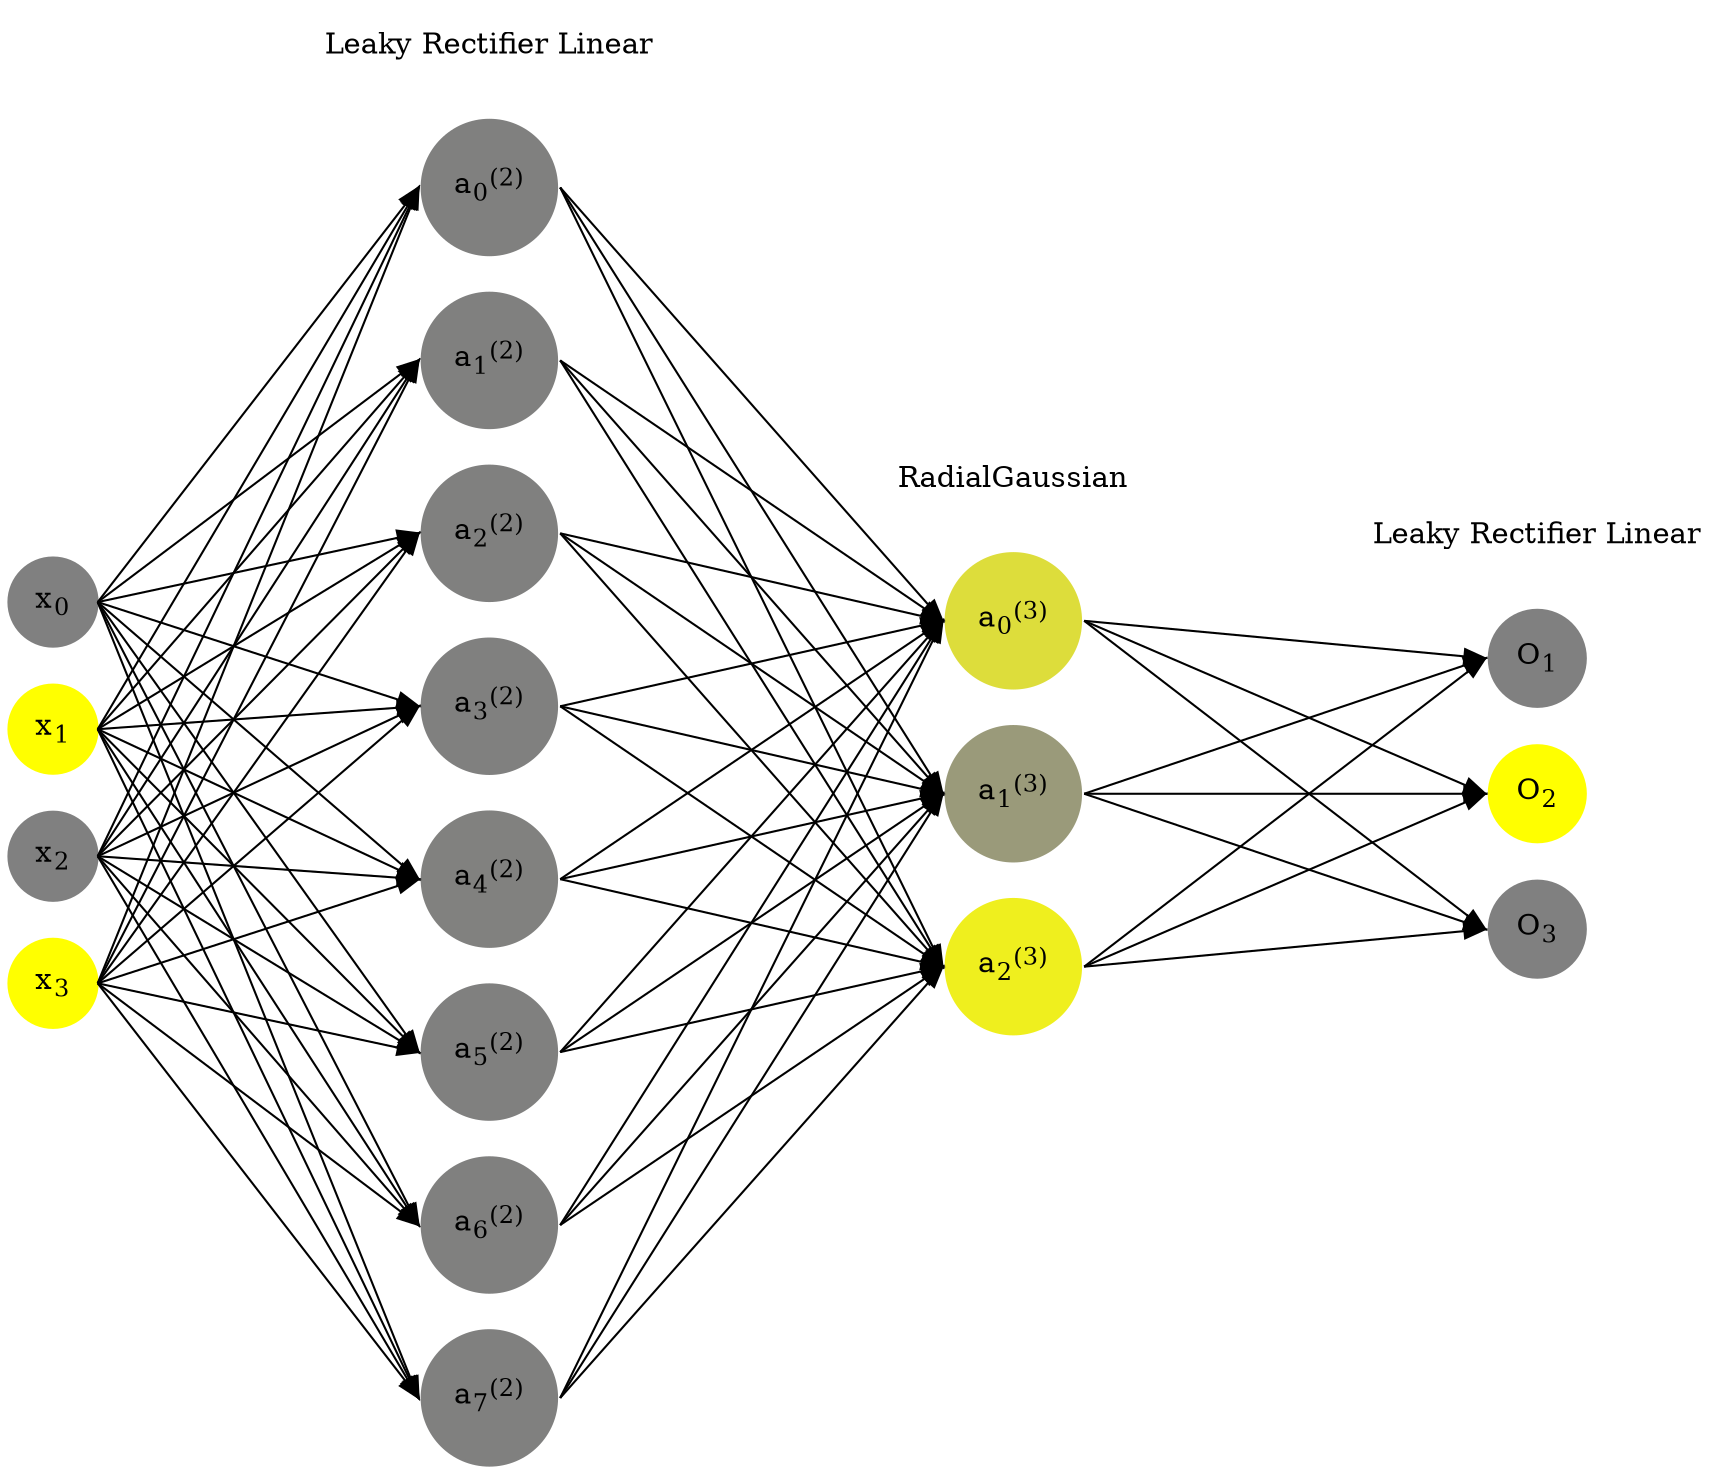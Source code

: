 digraph G {
	rankdir = LR;
	splines=false;
	edge[style=invis];
	ranksep= 1.4;
	{
	node [shape=circle, color="0.1667, 0.0, 0.5", style=filled, fillcolor="0.1667, 0.0, 0.5"];
	x0 [label=<x<sub>0</sub>>];
	}
	{
	node [shape=circle, color="0.1667, 1.0, 1.0", style=filled, fillcolor="0.1667, 1.0, 1.0"];
	x1 [label=<x<sub>1</sub>>];
	}
	{
	node [shape=circle, color="0.1667, 0.0, 0.5", style=filled, fillcolor="0.1667, 0.0, 0.5"];
	x2 [label=<x<sub>2</sub>>];
	}
	{
	node [shape=circle, color="0.1667, 1.0, 1.0", style=filled, fillcolor="0.1667, 1.0, 1.0"];
	x3 [label=<x<sub>3</sub>>];
	}
	{
	node [shape=circle, color="0.1667, 0.001215, 0.500607", style=filled, fillcolor="0.1667, 0.001215, 0.500607"];
	a02 [label=<a<sub>0</sub><sup>(2)</sup>>];
	}
	{
	node [shape=circle, color="0.1667, 0.001975, 0.500987", style=filled, fillcolor="0.1667, 0.001975, 0.500987"];
	a12 [label=<a<sub>1</sub><sup>(2)</sup>>];
	}
	{
	node [shape=circle, color="0.1667, 0.001362, 0.500681", style=filled, fillcolor="0.1667, 0.001362, 0.500681"];
	a22 [label=<a<sub>2</sub><sup>(2)</sup>>];
	}
	{
	node [shape=circle, color="0.1667, 0.004852, 0.502426", style=filled, fillcolor="0.1667, 0.004852, 0.502426"];
	a32 [label=<a<sub>3</sub><sup>(2)</sup>>];
	}
	{
	node [shape=circle, color="0.1667, 0.010271, 0.505136", style=filled, fillcolor="0.1667, 0.010271, 0.505136"];
	a42 [label=<a<sub>4</sub><sup>(2)</sup>>];
	}
	{
	node [shape=circle, color="0.1667, 0.001297, 0.500648", style=filled, fillcolor="0.1667, 0.001297, 0.500648"];
	a52 [label=<a<sub>5</sub><sup>(2)</sup>>];
	}
	{
	node [shape=circle, color="0.1667, 0.000512, 0.500256", style=filled, fillcolor="0.1667, 0.000512, 0.500256"];
	a62 [label=<a<sub>6</sub><sup>(2)</sup>>];
	}
	{
	node [shape=circle, color="0.1667, 0.001063, 0.500531", style=filled, fillcolor="0.1667, 0.001063, 0.500531"];
	a72 [label=<a<sub>7</sub><sup>(2)</sup>>];
	}
	{
	node [shape=circle, color="0.1667, 0.728953, 0.864477", style=filled, fillcolor="0.1667, 0.728953, 0.864477"];
	a03 [label=<a<sub>0</sub><sup>(3)</sup>>];
	}
	{
	node [shape=circle, color="0.1667, 0.209231, 0.604615", style=filled, fillcolor="0.1667, 0.209231, 0.604615"];
	a13 [label=<a<sub>1</sub><sup>(3)</sup>>];
	}
	{
	node [shape=circle, color="0.1667, 0.874161, 0.937080", style=filled, fillcolor="0.1667, 0.874161, 0.937080"];
	a23 [label=<a<sub>2</sub><sup>(3)</sup>>];
	}
	{
	node [shape=circle, color="0.1667, 0.0, 0.5", style=filled, fillcolor="0.1667, 0.0, 0.5"];
	O1 [label=<O<sub>1</sub>>];
	}
	{
	node [shape=circle, color="0.1667, 1.0, 1.0", style=filled, fillcolor="0.1667, 1.0, 1.0"];
	O2 [label=<O<sub>2</sub>>];
	}
	{
	node [shape=circle, color="0.1667, 0.0, 0.5", style=filled, fillcolor="0.1667, 0.0, 0.5"];
	O3 [label=<O<sub>3</sub>>];
	}
	{
	rank=same;
	x0->x1->x2->x3;
	}
	{
	rank=same;
	a02->a12->a22->a32->a42->a52->a62->a72;
	}
	{
	rank=same;
	a03->a13->a23;
	}
	{
	rank=same;
	O1->O2->O3;
	}
	l1 [shape=plaintext,label="Leaky Rectifier Linear"];
	l1->a02;
	{rank=same; l1;a02};
	l2 [shape=plaintext,label="RadialGaussian"];
	l2->a03;
	{rank=same; l2;a03};
	l3 [shape=plaintext,label="Leaky Rectifier Linear"];
	l3->O1;
	{rank=same; l3;O1};
edge[style=solid, tailport=e, headport=w];
	{x0;x1;x2;x3} -> {a02;a12;a22;a32;a42;a52;a62;a72};
	{a02;a12;a22;a32;a42;a52;a62;a72} -> {a03;a13;a23};
	{a03;a13;a23} -> {O1,O2,O3};
}